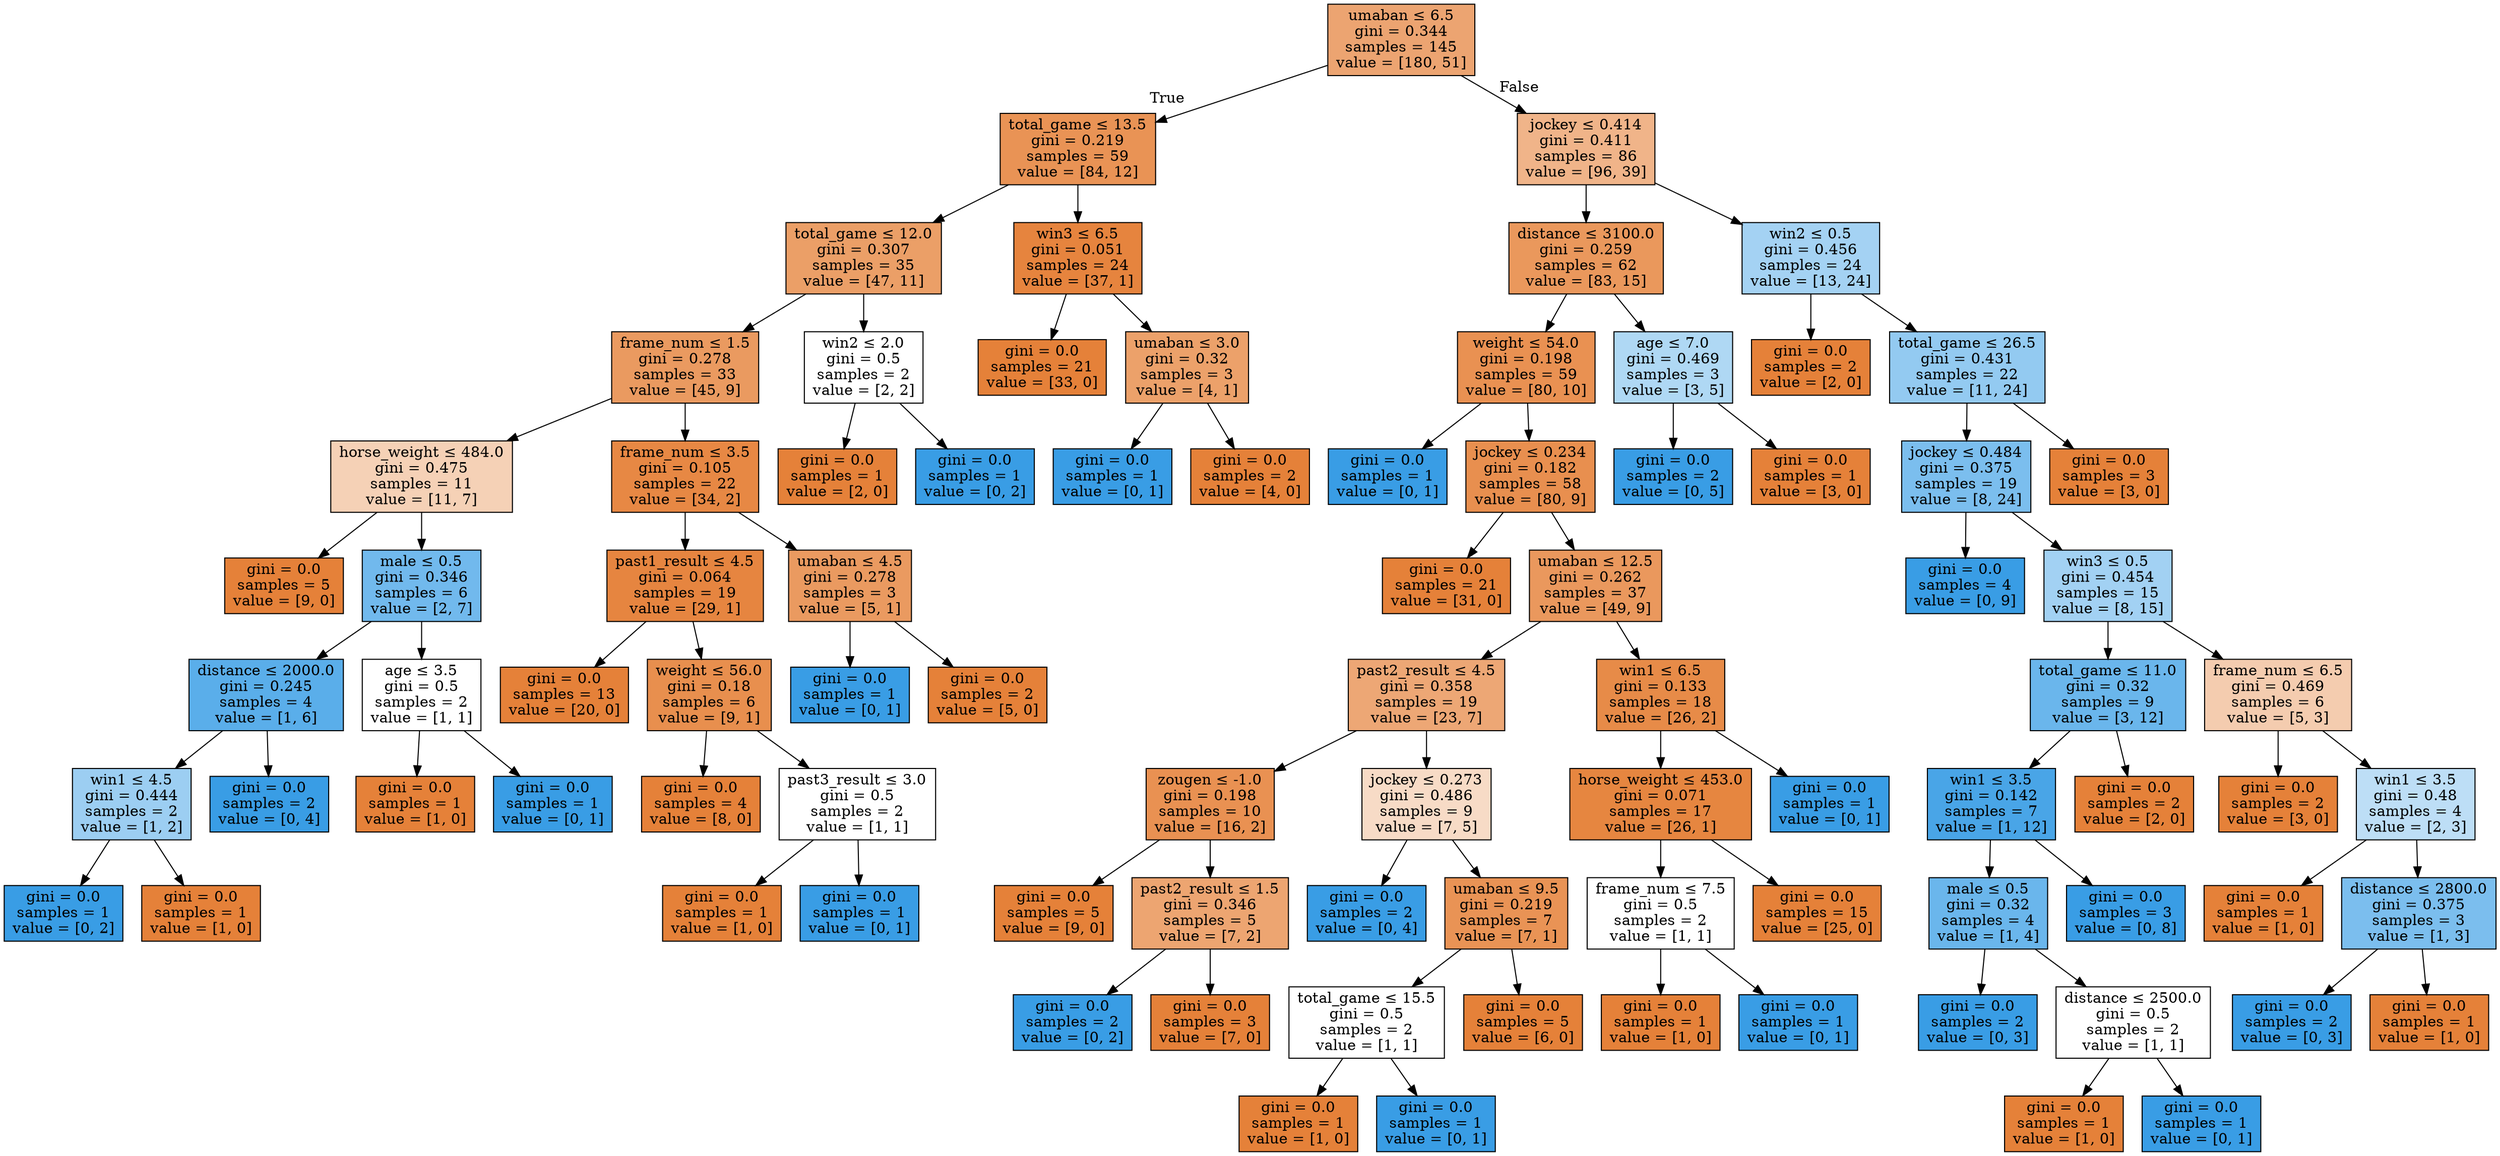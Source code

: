 digraph Tree {
node [shape=box, style="filled", color="black"] ;
0 [label=<umaban &le; 6.5<br/>gini = 0.344<br/>samples = 145<br/>value = [180, 51]>, fillcolor="#e58139b7"] ;
1 [label=<total_game &le; 13.5<br/>gini = 0.219<br/>samples = 59<br/>value = [84, 12]>, fillcolor="#e58139db"] ;
0 -> 1 [labeldistance=2.5, labelangle=45, headlabel="True"] ;
2 [label=<total_game &le; 12.0<br/>gini = 0.307<br/>samples = 35<br/>value = [47, 11]>, fillcolor="#e58139c3"] ;
1 -> 2 ;
3 [label=<frame_num &le; 1.5<br/>gini = 0.278<br/>samples = 33<br/>value = [45, 9]>, fillcolor="#e58139cc"] ;
2 -> 3 ;
4 [label=<horse_weight &le; 484.0<br/>gini = 0.475<br/>samples = 11<br/>value = [11, 7]>, fillcolor="#e581395d"] ;
3 -> 4 ;
5 [label=<gini = 0.0<br/>samples = 5<br/>value = [9, 0]>, fillcolor="#e58139ff"] ;
4 -> 5 ;
6 [label=<male &le; 0.5<br/>gini = 0.346<br/>samples = 6<br/>value = [2, 7]>, fillcolor="#399de5b6"] ;
4 -> 6 ;
7 [label=<distance &le; 2000.0<br/>gini = 0.245<br/>samples = 4<br/>value = [1, 6]>, fillcolor="#399de5d4"] ;
6 -> 7 ;
8 [label=<win1 &le; 4.5<br/>gini = 0.444<br/>samples = 2<br/>value = [1, 2]>, fillcolor="#399de57f"] ;
7 -> 8 ;
9 [label=<gini = 0.0<br/>samples = 1<br/>value = [0, 2]>, fillcolor="#399de5ff"] ;
8 -> 9 ;
10 [label=<gini = 0.0<br/>samples = 1<br/>value = [1, 0]>, fillcolor="#e58139ff"] ;
8 -> 10 ;
11 [label=<gini = 0.0<br/>samples = 2<br/>value = [0, 4]>, fillcolor="#399de5ff"] ;
7 -> 11 ;
12 [label=<age &le; 3.5<br/>gini = 0.5<br/>samples = 2<br/>value = [1, 1]>, fillcolor="#e5813900"] ;
6 -> 12 ;
13 [label=<gini = 0.0<br/>samples = 1<br/>value = [1, 0]>, fillcolor="#e58139ff"] ;
12 -> 13 ;
14 [label=<gini = 0.0<br/>samples = 1<br/>value = [0, 1]>, fillcolor="#399de5ff"] ;
12 -> 14 ;
15 [label=<frame_num &le; 3.5<br/>gini = 0.105<br/>samples = 22<br/>value = [34, 2]>, fillcolor="#e58139f0"] ;
3 -> 15 ;
16 [label=<past1_result &le; 4.5<br/>gini = 0.064<br/>samples = 19<br/>value = [29, 1]>, fillcolor="#e58139f6"] ;
15 -> 16 ;
17 [label=<gini = 0.0<br/>samples = 13<br/>value = [20, 0]>, fillcolor="#e58139ff"] ;
16 -> 17 ;
18 [label=<weight &le; 56.0<br/>gini = 0.18<br/>samples = 6<br/>value = [9, 1]>, fillcolor="#e58139e3"] ;
16 -> 18 ;
19 [label=<gini = 0.0<br/>samples = 4<br/>value = [8, 0]>, fillcolor="#e58139ff"] ;
18 -> 19 ;
20 [label=<past3_result &le; 3.0<br/>gini = 0.5<br/>samples = 2<br/>value = [1, 1]>, fillcolor="#e5813900"] ;
18 -> 20 ;
21 [label=<gini = 0.0<br/>samples = 1<br/>value = [1, 0]>, fillcolor="#e58139ff"] ;
20 -> 21 ;
22 [label=<gini = 0.0<br/>samples = 1<br/>value = [0, 1]>, fillcolor="#399de5ff"] ;
20 -> 22 ;
23 [label=<umaban &le; 4.5<br/>gini = 0.278<br/>samples = 3<br/>value = [5, 1]>, fillcolor="#e58139cc"] ;
15 -> 23 ;
24 [label=<gini = 0.0<br/>samples = 1<br/>value = [0, 1]>, fillcolor="#399de5ff"] ;
23 -> 24 ;
25 [label=<gini = 0.0<br/>samples = 2<br/>value = [5, 0]>, fillcolor="#e58139ff"] ;
23 -> 25 ;
26 [label=<win2 &le; 2.0<br/>gini = 0.5<br/>samples = 2<br/>value = [2, 2]>, fillcolor="#e5813900"] ;
2 -> 26 ;
27 [label=<gini = 0.0<br/>samples = 1<br/>value = [2, 0]>, fillcolor="#e58139ff"] ;
26 -> 27 ;
28 [label=<gini = 0.0<br/>samples = 1<br/>value = [0, 2]>, fillcolor="#399de5ff"] ;
26 -> 28 ;
29 [label=<win3 &le; 6.5<br/>gini = 0.051<br/>samples = 24<br/>value = [37, 1]>, fillcolor="#e58139f8"] ;
1 -> 29 ;
30 [label=<gini = 0.0<br/>samples = 21<br/>value = [33, 0]>, fillcolor="#e58139ff"] ;
29 -> 30 ;
31 [label=<umaban &le; 3.0<br/>gini = 0.32<br/>samples = 3<br/>value = [4, 1]>, fillcolor="#e58139bf"] ;
29 -> 31 ;
32 [label=<gini = 0.0<br/>samples = 1<br/>value = [0, 1]>, fillcolor="#399de5ff"] ;
31 -> 32 ;
33 [label=<gini = 0.0<br/>samples = 2<br/>value = [4, 0]>, fillcolor="#e58139ff"] ;
31 -> 33 ;
34 [label=<jockey &le; 0.414<br/>gini = 0.411<br/>samples = 86<br/>value = [96, 39]>, fillcolor="#e5813997"] ;
0 -> 34 [labeldistance=2.5, labelangle=-45, headlabel="False"] ;
35 [label=<distance &le; 3100.0<br/>gini = 0.259<br/>samples = 62<br/>value = [83, 15]>, fillcolor="#e58139d1"] ;
34 -> 35 ;
36 [label=<weight &le; 54.0<br/>gini = 0.198<br/>samples = 59<br/>value = [80, 10]>, fillcolor="#e58139df"] ;
35 -> 36 ;
37 [label=<gini = 0.0<br/>samples = 1<br/>value = [0, 1]>, fillcolor="#399de5ff"] ;
36 -> 37 ;
38 [label=<jockey &le; 0.234<br/>gini = 0.182<br/>samples = 58<br/>value = [80, 9]>, fillcolor="#e58139e2"] ;
36 -> 38 ;
39 [label=<gini = 0.0<br/>samples = 21<br/>value = [31, 0]>, fillcolor="#e58139ff"] ;
38 -> 39 ;
40 [label=<umaban &le; 12.5<br/>gini = 0.262<br/>samples = 37<br/>value = [49, 9]>, fillcolor="#e58139d0"] ;
38 -> 40 ;
41 [label=<past2_result &le; 4.5<br/>gini = 0.358<br/>samples = 19<br/>value = [23, 7]>, fillcolor="#e58139b1"] ;
40 -> 41 ;
42 [label=<zougen &le; -1.0<br/>gini = 0.198<br/>samples = 10<br/>value = [16, 2]>, fillcolor="#e58139df"] ;
41 -> 42 ;
43 [label=<gini = 0.0<br/>samples = 5<br/>value = [9, 0]>, fillcolor="#e58139ff"] ;
42 -> 43 ;
44 [label=<past2_result &le; 1.5<br/>gini = 0.346<br/>samples = 5<br/>value = [7, 2]>, fillcolor="#e58139b6"] ;
42 -> 44 ;
45 [label=<gini = 0.0<br/>samples = 2<br/>value = [0, 2]>, fillcolor="#399de5ff"] ;
44 -> 45 ;
46 [label=<gini = 0.0<br/>samples = 3<br/>value = [7, 0]>, fillcolor="#e58139ff"] ;
44 -> 46 ;
47 [label=<jockey &le; 0.273<br/>gini = 0.486<br/>samples = 9<br/>value = [7, 5]>, fillcolor="#e5813949"] ;
41 -> 47 ;
48 [label=<gini = 0.0<br/>samples = 2<br/>value = [0, 4]>, fillcolor="#399de5ff"] ;
47 -> 48 ;
49 [label=<umaban &le; 9.5<br/>gini = 0.219<br/>samples = 7<br/>value = [7, 1]>, fillcolor="#e58139db"] ;
47 -> 49 ;
50 [label=<total_game &le; 15.5<br/>gini = 0.5<br/>samples = 2<br/>value = [1, 1]>, fillcolor="#e5813900"] ;
49 -> 50 ;
51 [label=<gini = 0.0<br/>samples = 1<br/>value = [1, 0]>, fillcolor="#e58139ff"] ;
50 -> 51 ;
52 [label=<gini = 0.0<br/>samples = 1<br/>value = [0, 1]>, fillcolor="#399de5ff"] ;
50 -> 52 ;
53 [label=<gini = 0.0<br/>samples = 5<br/>value = [6, 0]>, fillcolor="#e58139ff"] ;
49 -> 53 ;
54 [label=<win1 &le; 6.5<br/>gini = 0.133<br/>samples = 18<br/>value = [26, 2]>, fillcolor="#e58139eb"] ;
40 -> 54 ;
55 [label=<horse_weight &le; 453.0<br/>gini = 0.071<br/>samples = 17<br/>value = [26, 1]>, fillcolor="#e58139f5"] ;
54 -> 55 ;
56 [label=<frame_num &le; 7.5<br/>gini = 0.5<br/>samples = 2<br/>value = [1, 1]>, fillcolor="#e5813900"] ;
55 -> 56 ;
57 [label=<gini = 0.0<br/>samples = 1<br/>value = [1, 0]>, fillcolor="#e58139ff"] ;
56 -> 57 ;
58 [label=<gini = 0.0<br/>samples = 1<br/>value = [0, 1]>, fillcolor="#399de5ff"] ;
56 -> 58 ;
59 [label=<gini = 0.0<br/>samples = 15<br/>value = [25, 0]>, fillcolor="#e58139ff"] ;
55 -> 59 ;
60 [label=<gini = 0.0<br/>samples = 1<br/>value = [0, 1]>, fillcolor="#399de5ff"] ;
54 -> 60 ;
61 [label=<age &le; 7.0<br/>gini = 0.469<br/>samples = 3<br/>value = [3, 5]>, fillcolor="#399de566"] ;
35 -> 61 ;
62 [label=<gini = 0.0<br/>samples = 2<br/>value = [0, 5]>, fillcolor="#399de5ff"] ;
61 -> 62 ;
63 [label=<gini = 0.0<br/>samples = 1<br/>value = [3, 0]>, fillcolor="#e58139ff"] ;
61 -> 63 ;
64 [label=<win2 &le; 0.5<br/>gini = 0.456<br/>samples = 24<br/>value = [13, 24]>, fillcolor="#399de575"] ;
34 -> 64 ;
65 [label=<gini = 0.0<br/>samples = 2<br/>value = [2, 0]>, fillcolor="#e58139ff"] ;
64 -> 65 ;
66 [label=<total_game &le; 26.5<br/>gini = 0.431<br/>samples = 22<br/>value = [11, 24]>, fillcolor="#399de58a"] ;
64 -> 66 ;
67 [label=<jockey &le; 0.484<br/>gini = 0.375<br/>samples = 19<br/>value = [8, 24]>, fillcolor="#399de5aa"] ;
66 -> 67 ;
68 [label=<gini = 0.0<br/>samples = 4<br/>value = [0, 9]>, fillcolor="#399de5ff"] ;
67 -> 68 ;
69 [label=<win3 &le; 0.5<br/>gini = 0.454<br/>samples = 15<br/>value = [8, 15]>, fillcolor="#399de577"] ;
67 -> 69 ;
70 [label=<total_game &le; 11.0<br/>gini = 0.32<br/>samples = 9<br/>value = [3, 12]>, fillcolor="#399de5bf"] ;
69 -> 70 ;
71 [label=<win1 &le; 3.5<br/>gini = 0.142<br/>samples = 7<br/>value = [1, 12]>, fillcolor="#399de5ea"] ;
70 -> 71 ;
72 [label=<male &le; 0.5<br/>gini = 0.32<br/>samples = 4<br/>value = [1, 4]>, fillcolor="#399de5bf"] ;
71 -> 72 ;
73 [label=<gini = 0.0<br/>samples = 2<br/>value = [0, 3]>, fillcolor="#399de5ff"] ;
72 -> 73 ;
74 [label=<distance &le; 2500.0<br/>gini = 0.5<br/>samples = 2<br/>value = [1, 1]>, fillcolor="#e5813900"] ;
72 -> 74 ;
75 [label=<gini = 0.0<br/>samples = 1<br/>value = [1, 0]>, fillcolor="#e58139ff"] ;
74 -> 75 ;
76 [label=<gini = 0.0<br/>samples = 1<br/>value = [0, 1]>, fillcolor="#399de5ff"] ;
74 -> 76 ;
77 [label=<gini = 0.0<br/>samples = 3<br/>value = [0, 8]>, fillcolor="#399de5ff"] ;
71 -> 77 ;
78 [label=<gini = 0.0<br/>samples = 2<br/>value = [2, 0]>, fillcolor="#e58139ff"] ;
70 -> 78 ;
79 [label=<frame_num &le; 6.5<br/>gini = 0.469<br/>samples = 6<br/>value = [5, 3]>, fillcolor="#e5813966"] ;
69 -> 79 ;
80 [label=<gini = 0.0<br/>samples = 2<br/>value = [3, 0]>, fillcolor="#e58139ff"] ;
79 -> 80 ;
81 [label=<win1 &le; 3.5<br/>gini = 0.48<br/>samples = 4<br/>value = [2, 3]>, fillcolor="#399de555"] ;
79 -> 81 ;
82 [label=<gini = 0.0<br/>samples = 1<br/>value = [1, 0]>, fillcolor="#e58139ff"] ;
81 -> 82 ;
83 [label=<distance &le; 2800.0<br/>gini = 0.375<br/>samples = 3<br/>value = [1, 3]>, fillcolor="#399de5aa"] ;
81 -> 83 ;
84 [label=<gini = 0.0<br/>samples = 2<br/>value = [0, 3]>, fillcolor="#399de5ff"] ;
83 -> 84 ;
85 [label=<gini = 0.0<br/>samples = 1<br/>value = [1, 0]>, fillcolor="#e58139ff"] ;
83 -> 85 ;
86 [label=<gini = 0.0<br/>samples = 3<br/>value = [3, 0]>, fillcolor="#e58139ff"] ;
66 -> 86 ;
}